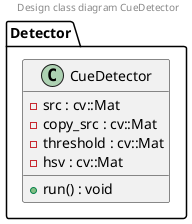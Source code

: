 @startuml 
header
Design class diagram CueDetector
endheader

package Detector{
    Class CueDetector{
        - src : cv::Mat
        - copy_src : cv::Mat
        - threshold : cv::Mat
        - hsv : cv::Mat
        + run() : void
    }
}

@enduml